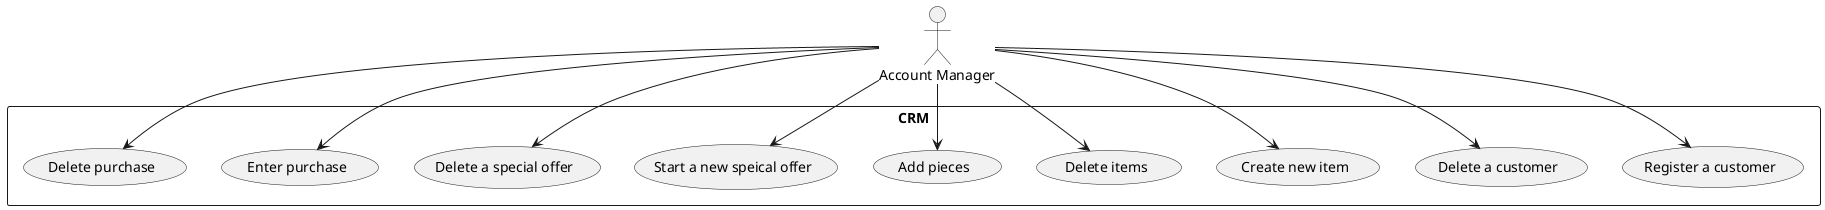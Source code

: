 @startuml
'https://plantuml.com/use-case-diagram

:Account Manager: as AM

rectangle CRM {
    (Register a customer) as RC
    (Delete a customer) as DC
    (Create new item) as CI
    (Delete items) as DI
    (Add pieces) as AI
    (Start a new speical offer) as SS
    (Delete a special offer) as DS
    (Enter purchase) as EP
    (Delete purchase) as DP
}

AM --> RC
AM --> DC
AM --> CI
AM --> DI
AM --> AI
AM --> SS
AM --> DS
AM --> EP
AM --> DP
@enduml
